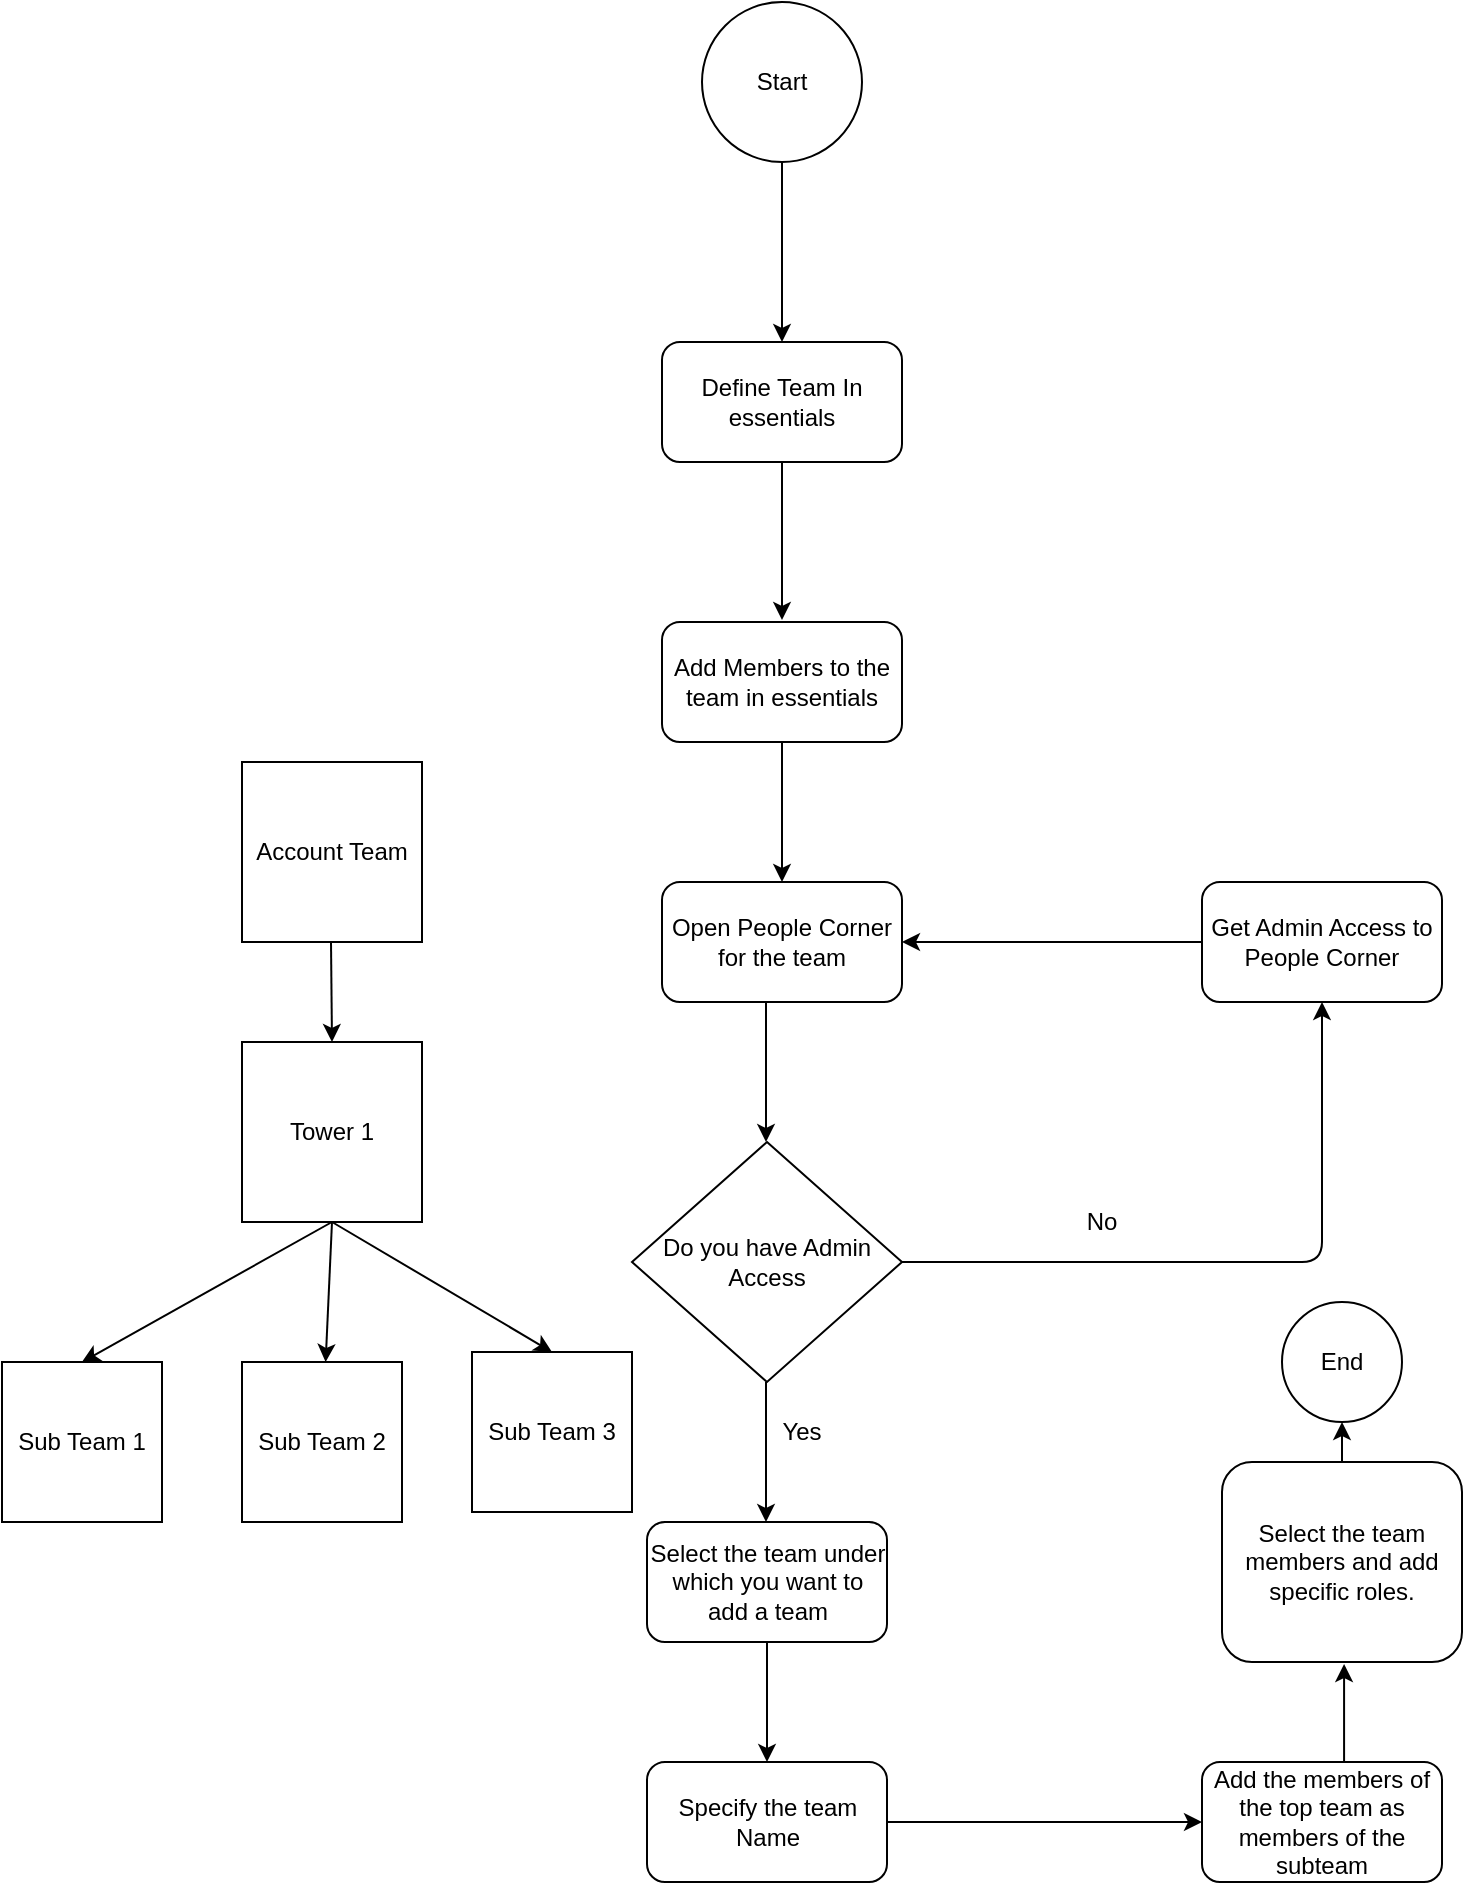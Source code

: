 <mxfile version="14.1.1" type="github">
  <diagram id="iC_NfAitNRgo2J09mCaq" name="Page-1">
    <mxGraphModel dx="946" dy="623" grid="1" gridSize="10" guides="1" tooltips="1" connect="1" arrows="1" fold="1" page="1" pageScale="1" pageWidth="850" pageHeight="1100" math="0" shadow="0">
      <root>
        <mxCell id="0" />
        <mxCell id="1" parent="0" />
        <mxCell id="10z1liR8voffSjqADAh4-1" value="Define Team In essentials" style="rounded=1;whiteSpace=wrap;html=1;" parent="1" vertex="1">
          <mxGeometry x="360" y="300" width="120" height="60" as="geometry" />
        </mxCell>
        <mxCell id="10z1liR8voffSjqADAh4-2" value="Add Members to the team in essentials" style="rounded=1;whiteSpace=wrap;html=1;" parent="1" vertex="1">
          <mxGeometry x="360" y="440" width="120" height="60" as="geometry" />
        </mxCell>
        <mxCell id="10z1liR8voffSjqADAh4-4" value="Open People Corner for the team" style="rounded=1;whiteSpace=wrap;html=1;" parent="1" vertex="1">
          <mxGeometry x="360" y="570" width="120" height="60" as="geometry" />
        </mxCell>
        <mxCell id="10z1liR8voffSjqADAh4-5" value="Do you have Admin Access" style="rhombus;whiteSpace=wrap;html=1;" parent="1" vertex="1">
          <mxGeometry x="345" y="700" width="135" height="120" as="geometry" />
        </mxCell>
        <mxCell id="10z1liR8voffSjqADAh4-6" value="Select the team under which you want to add a team" style="rounded=1;whiteSpace=wrap;html=1;" parent="1" vertex="1">
          <mxGeometry x="352.5" y="890" width="120" height="60" as="geometry" />
        </mxCell>
        <mxCell id="10z1liR8voffSjqADAh4-7" value="Specify the team Name" style="rounded=1;whiteSpace=wrap;html=1;" parent="1" vertex="1">
          <mxGeometry x="352.5" y="1010" width="120" height="60" as="geometry" />
        </mxCell>
        <mxCell id="10z1liR8voffSjqADAh4-8" value="Add the members of the top team as members of the subteam" style="rounded=1;whiteSpace=wrap;html=1;" parent="1" vertex="1">
          <mxGeometry x="630" y="1010" width="120" height="60" as="geometry" />
        </mxCell>
        <mxCell id="10z1liR8voffSjqADAh4-11" value="" style="endArrow=classic;html=1;exitX=0.5;exitY=1;exitDx=0;exitDy=0;" parent="1" source="10z1liR8voffSjqADAh4-1" edge="1">
          <mxGeometry width="50" height="50" relative="1" as="geometry">
            <mxPoint x="370" y="450" as="sourcePoint" />
            <mxPoint x="420" y="439" as="targetPoint" />
          </mxGeometry>
        </mxCell>
        <mxCell id="10z1liR8voffSjqADAh4-12" value="" style="endArrow=classic;html=1;exitX=0.5;exitY=1;exitDx=0;exitDy=0;entryX=0.5;entryY=0;entryDx=0;entryDy=0;" parent="1" source="10z1liR8voffSjqADAh4-2" target="10z1liR8voffSjqADAh4-4" edge="1">
          <mxGeometry width="50" height="50" relative="1" as="geometry">
            <mxPoint x="430" y="370" as="sourcePoint" />
            <mxPoint x="430" y="449" as="targetPoint" />
          </mxGeometry>
        </mxCell>
        <mxCell id="10z1liR8voffSjqADAh4-13" value="" style="endArrow=classic;html=1;exitX=0.5;exitY=1;exitDx=0;exitDy=0;entryX=0.5;entryY=0;entryDx=0;entryDy=0;" parent="1" edge="1">
          <mxGeometry width="50" height="50" relative="1" as="geometry">
            <mxPoint x="412" y="630" as="sourcePoint" />
            <mxPoint x="412" y="700" as="targetPoint" />
          </mxGeometry>
        </mxCell>
        <mxCell id="10z1liR8voffSjqADAh4-14" value="" style="endArrow=classic;html=1;exitX=0.5;exitY=1;exitDx=0;exitDy=0;entryX=0.5;entryY=0;entryDx=0;entryDy=0;" parent="1" edge="1">
          <mxGeometry width="50" height="50" relative="1" as="geometry">
            <mxPoint x="412" y="820" as="sourcePoint" />
            <mxPoint x="412" y="890" as="targetPoint" />
          </mxGeometry>
        </mxCell>
        <mxCell id="10z1liR8voffSjqADAh4-17" style="edgeStyle=orthogonalEdgeStyle;rounded=0;orthogonalLoop=1;jettySize=auto;html=1;exitX=0.5;exitY=1;exitDx=0;exitDy=0;" parent="1" source="10z1liR8voffSjqADAh4-6" target="10z1liR8voffSjqADAh4-7" edge="1">
          <mxGeometry relative="1" as="geometry" />
        </mxCell>
        <mxCell id="10z1liR8voffSjqADAh4-15" value="Yes" style="text;html=1;strokeColor=none;fillColor=none;align=center;verticalAlign=middle;whiteSpace=wrap;rounded=0;" parent="1" vertex="1">
          <mxGeometry x="410" y="840" width="40" height="10" as="geometry" />
        </mxCell>
        <mxCell id="10z1liR8voffSjqADAh4-16" value="" style="endArrow=classic;html=1;exitX=1;exitY=0.5;exitDx=0;exitDy=0;" parent="1" source="10z1liR8voffSjqADAh4-7" target="10z1liR8voffSjqADAh4-8" edge="1">
          <mxGeometry width="50" height="50" relative="1" as="geometry">
            <mxPoint x="422" y="830" as="sourcePoint" />
            <mxPoint x="422" y="900" as="targetPoint" />
          </mxGeometry>
        </mxCell>
        <mxCell id="10z1liR8voffSjqADAh4-18" value="" style="endArrow=classic;html=1;exitX=0.592;exitY=0;exitDx=0;exitDy=0;entryX=0.592;entryY=1.01;entryDx=0;entryDy=0;entryPerimeter=0;exitPerimeter=0;" parent="1" source="10z1liR8voffSjqADAh4-8" edge="1">
          <mxGeometry width="50" height="50" relative="1" as="geometry">
            <mxPoint x="482.5" y="1050" as="sourcePoint" />
            <mxPoint x="701.04" y="961" as="targetPoint" />
          </mxGeometry>
        </mxCell>
        <mxCell id="10z1liR8voffSjqADAh4-19" value="No" style="text;html=1;strokeColor=none;fillColor=none;align=center;verticalAlign=middle;whiteSpace=wrap;rounded=0;" parent="1" vertex="1">
          <mxGeometry x="560" y="730" width="40" height="20" as="geometry" />
        </mxCell>
        <mxCell id="10z1liR8voffSjqADAh4-20" value="" style="endArrow=classic;html=1;exitX=1;exitY=0.5;exitDx=0;exitDy=0;" parent="1" source="10z1liR8voffSjqADAh4-5" target="10z1liR8voffSjqADAh4-24" edge="1">
          <mxGeometry width="50" height="50" relative="1" as="geometry">
            <mxPoint x="422" y="830" as="sourcePoint" />
            <mxPoint x="690" y="570" as="targetPoint" />
            <Array as="points">
              <mxPoint x="690" y="760" />
            </Array>
          </mxGeometry>
        </mxCell>
        <mxCell id="10z1liR8voffSjqADAh4-24" value="Get Admin Access to People Corner" style="rounded=1;whiteSpace=wrap;html=1;" parent="1" vertex="1">
          <mxGeometry x="630" y="570" width="120" height="60" as="geometry" />
        </mxCell>
        <mxCell id="10z1liR8voffSjqADAh4-25" value="" style="endArrow=classic;html=1;exitX=0;exitY=0.5;exitDx=0;exitDy=0;entryX=1;entryY=0.5;entryDx=0;entryDy=0;" parent="1" source="10z1liR8voffSjqADAh4-24" target="10z1liR8voffSjqADAh4-4" edge="1">
          <mxGeometry width="50" height="50" relative="1" as="geometry">
            <mxPoint x="422" y="640" as="sourcePoint" />
            <mxPoint x="422" y="710" as="targetPoint" />
          </mxGeometry>
        </mxCell>
        <mxCell id="10z1liR8voffSjqADAh4-26" value="End" style="ellipse;whiteSpace=wrap;html=1;aspect=fixed;" parent="1" vertex="1">
          <mxGeometry x="670" y="780" width="60" height="60" as="geometry" />
        </mxCell>
        <mxCell id="10z1liR8voffSjqADAh4-27" value="" style="endArrow=classic;html=1;entryX=0.5;entryY=1;entryDx=0;entryDy=0;" parent="1" target="10z1liR8voffSjqADAh4-26" edge="1">
          <mxGeometry width="50" height="50" relative="1" as="geometry">
            <mxPoint x="700" y="860" as="sourcePoint" />
            <mxPoint x="370" y="870" as="targetPoint" />
          </mxGeometry>
        </mxCell>
        <mxCell id="10z1liR8voffSjqADAh4-29" value="Start" style="ellipse;whiteSpace=wrap;html=1;aspect=fixed;" parent="1" vertex="1">
          <mxGeometry x="380" y="130" width="80" height="80" as="geometry" />
        </mxCell>
        <mxCell id="10z1liR8voffSjqADAh4-30" value="" style="endArrow=classic;html=1;entryX=0.5;entryY=0;entryDx=0;entryDy=0;exitX=0.5;exitY=1;exitDx=0;exitDy=0;" parent="1" source="10z1liR8voffSjqADAh4-29" target="10z1liR8voffSjqADAh4-1" edge="1">
          <mxGeometry width="50" height="50" relative="1" as="geometry">
            <mxPoint x="320" y="260" as="sourcePoint" />
            <mxPoint x="370" y="210" as="targetPoint" />
          </mxGeometry>
        </mxCell>
        <mxCell id="10z1liR8voffSjqADAh4-31" value="Sub Team 1 " style="whiteSpace=wrap;html=1;aspect=fixed;" parent="1" vertex="1">
          <mxGeometry x="30" y="810" width="80" height="80" as="geometry" />
        </mxCell>
        <mxCell id="10z1liR8voffSjqADAh4-32" value="" style="endArrow=classic;html=1;exitX=0.5;exitY=1;exitDx=0;exitDy=0;entryX=0.5;entryY=0;entryDx=0;entryDy=0;" parent="1" target="10z1liR8voffSjqADAh4-35" edge="1">
          <mxGeometry width="50" height="50" relative="1" as="geometry">
            <mxPoint x="194.5" y="600" as="sourcePoint" />
            <mxPoint x="194.5" y="670" as="targetPoint" />
          </mxGeometry>
        </mxCell>
        <mxCell id="10z1liR8voffSjqADAh4-33" value="Sub Team 2 " style="whiteSpace=wrap;html=1;aspect=fixed;" parent="1" vertex="1">
          <mxGeometry x="150" y="810" width="80" height="80" as="geometry" />
        </mxCell>
        <mxCell id="10z1liR8voffSjqADAh4-34" value="Sub Team 3 " style="whiteSpace=wrap;html=1;aspect=fixed;" parent="1" vertex="1">
          <mxGeometry x="265" y="805" width="80" height="80" as="geometry" />
        </mxCell>
        <mxCell id="10z1liR8voffSjqADAh4-35" value="Tower 1" style="whiteSpace=wrap;html=1;aspect=fixed;" parent="1" vertex="1">
          <mxGeometry x="150" y="650" width="90" height="90" as="geometry" />
        </mxCell>
        <mxCell id="10z1liR8voffSjqADAh4-37" value="Account Team" style="whiteSpace=wrap;html=1;aspect=fixed;" parent="1" vertex="1">
          <mxGeometry x="150" y="510" width="90" height="90" as="geometry" />
        </mxCell>
        <mxCell id="10z1liR8voffSjqADAh4-38" value="" style="endArrow=classic;html=1;exitX=0.5;exitY=1;exitDx=0;exitDy=0;entryX=0.5;entryY=0;entryDx=0;entryDy=0;" parent="1" source="10z1liR8voffSjqADAh4-35" target="10z1liR8voffSjqADAh4-31" edge="1">
          <mxGeometry width="50" height="50" relative="1" as="geometry">
            <mxPoint x="204.5" y="610" as="sourcePoint" />
            <mxPoint x="205" y="660" as="targetPoint" />
          </mxGeometry>
        </mxCell>
        <mxCell id="10z1liR8voffSjqADAh4-39" value="" style="endArrow=classic;html=1;exitX=0.5;exitY=1;exitDx=0;exitDy=0;" parent="1" source="10z1liR8voffSjqADAh4-35" target="10z1liR8voffSjqADAh4-33" edge="1">
          <mxGeometry width="50" height="50" relative="1" as="geometry">
            <mxPoint x="205" y="750" as="sourcePoint" />
            <mxPoint x="80" y="820" as="targetPoint" />
          </mxGeometry>
        </mxCell>
        <mxCell id="10z1liR8voffSjqADAh4-40" value="" style="endArrow=classic;html=1;exitX=0.5;exitY=1;exitDx=0;exitDy=0;entryX=0.5;entryY=0;entryDx=0;entryDy=0;" parent="1" source="10z1liR8voffSjqADAh4-35" target="10z1liR8voffSjqADAh4-34" edge="1">
          <mxGeometry width="50" height="50" relative="1" as="geometry">
            <mxPoint x="205" y="750" as="sourcePoint" />
            <mxPoint x="201.818" y="820" as="targetPoint" />
          </mxGeometry>
        </mxCell>
        <mxCell id="10z1liR8voffSjqADAh4-41" value="Select the team members and add specific roles. " style="rounded=1;whiteSpace=wrap;html=1;" parent="1" vertex="1">
          <mxGeometry x="640" y="860" width="120" height="100" as="geometry" />
        </mxCell>
      </root>
    </mxGraphModel>
  </diagram>
</mxfile>
